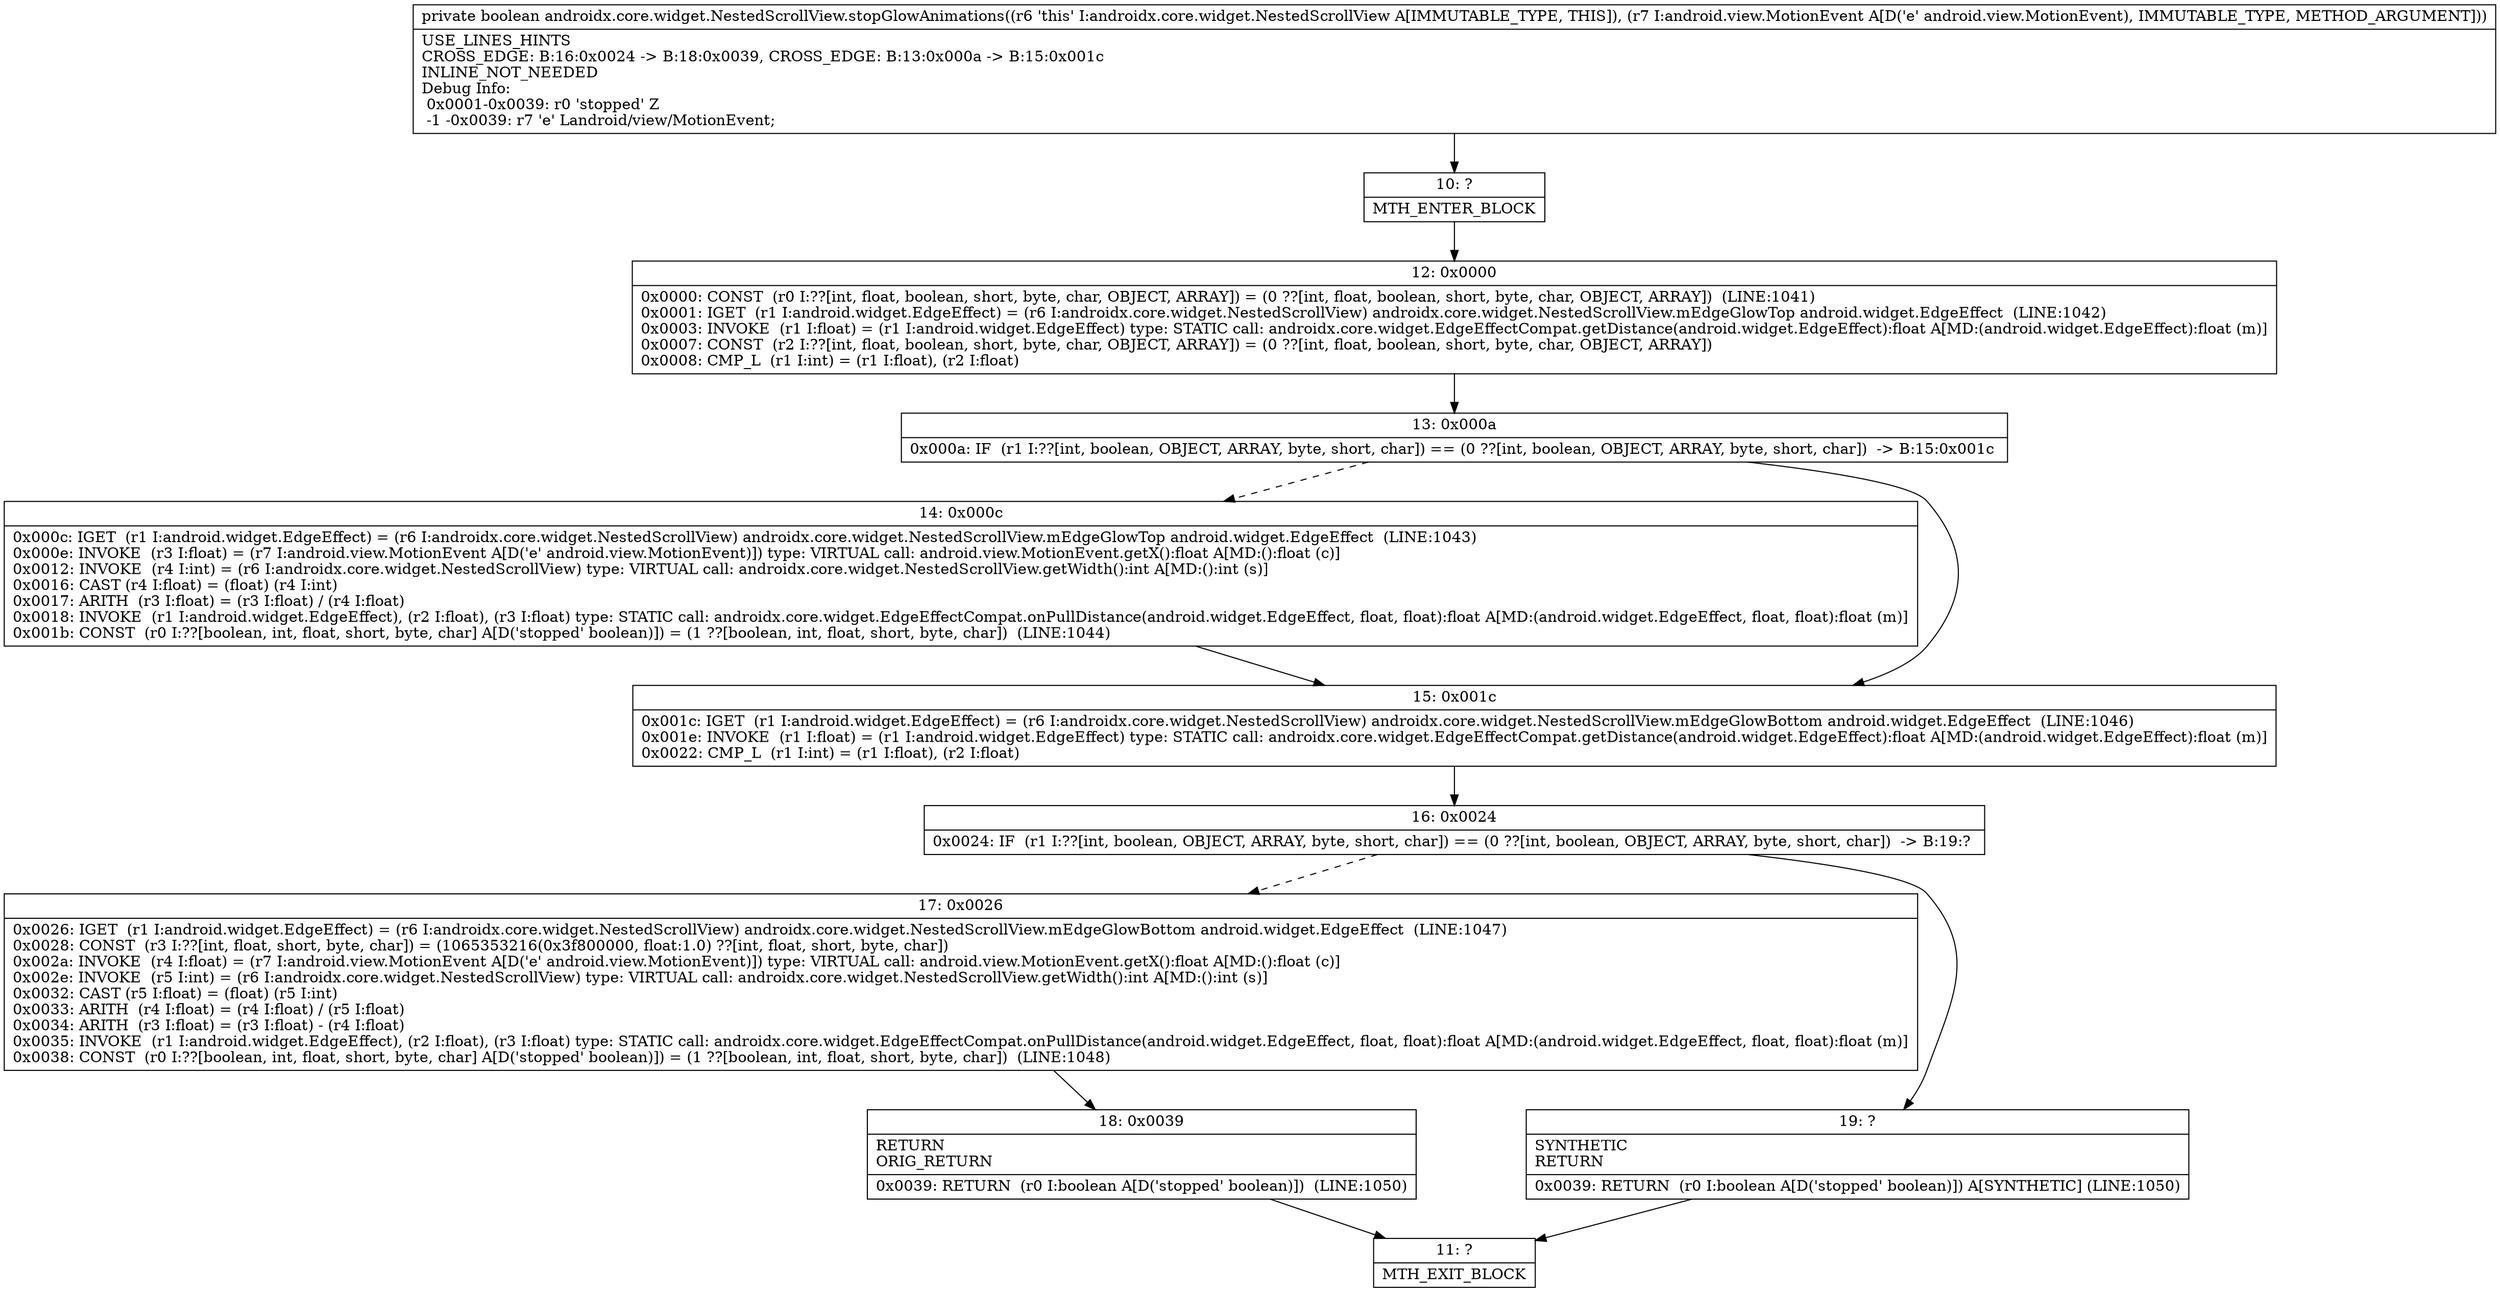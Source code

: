 digraph "CFG forandroidx.core.widget.NestedScrollView.stopGlowAnimations(Landroid\/view\/MotionEvent;)Z" {
Node_10 [shape=record,label="{10\:\ ?|MTH_ENTER_BLOCK\l}"];
Node_12 [shape=record,label="{12\:\ 0x0000|0x0000: CONST  (r0 I:??[int, float, boolean, short, byte, char, OBJECT, ARRAY]) = (0 ??[int, float, boolean, short, byte, char, OBJECT, ARRAY])  (LINE:1041)\l0x0001: IGET  (r1 I:android.widget.EdgeEffect) = (r6 I:androidx.core.widget.NestedScrollView) androidx.core.widget.NestedScrollView.mEdgeGlowTop android.widget.EdgeEffect  (LINE:1042)\l0x0003: INVOKE  (r1 I:float) = (r1 I:android.widget.EdgeEffect) type: STATIC call: androidx.core.widget.EdgeEffectCompat.getDistance(android.widget.EdgeEffect):float A[MD:(android.widget.EdgeEffect):float (m)]\l0x0007: CONST  (r2 I:??[int, float, boolean, short, byte, char, OBJECT, ARRAY]) = (0 ??[int, float, boolean, short, byte, char, OBJECT, ARRAY]) \l0x0008: CMP_L  (r1 I:int) = (r1 I:float), (r2 I:float) \l}"];
Node_13 [shape=record,label="{13\:\ 0x000a|0x000a: IF  (r1 I:??[int, boolean, OBJECT, ARRAY, byte, short, char]) == (0 ??[int, boolean, OBJECT, ARRAY, byte, short, char])  \-\> B:15:0x001c \l}"];
Node_14 [shape=record,label="{14\:\ 0x000c|0x000c: IGET  (r1 I:android.widget.EdgeEffect) = (r6 I:androidx.core.widget.NestedScrollView) androidx.core.widget.NestedScrollView.mEdgeGlowTop android.widget.EdgeEffect  (LINE:1043)\l0x000e: INVOKE  (r3 I:float) = (r7 I:android.view.MotionEvent A[D('e' android.view.MotionEvent)]) type: VIRTUAL call: android.view.MotionEvent.getX():float A[MD:():float (c)]\l0x0012: INVOKE  (r4 I:int) = (r6 I:androidx.core.widget.NestedScrollView) type: VIRTUAL call: androidx.core.widget.NestedScrollView.getWidth():int A[MD:():int (s)]\l0x0016: CAST (r4 I:float) = (float) (r4 I:int) \l0x0017: ARITH  (r3 I:float) = (r3 I:float) \/ (r4 I:float) \l0x0018: INVOKE  (r1 I:android.widget.EdgeEffect), (r2 I:float), (r3 I:float) type: STATIC call: androidx.core.widget.EdgeEffectCompat.onPullDistance(android.widget.EdgeEffect, float, float):float A[MD:(android.widget.EdgeEffect, float, float):float (m)]\l0x001b: CONST  (r0 I:??[boolean, int, float, short, byte, char] A[D('stopped' boolean)]) = (1 ??[boolean, int, float, short, byte, char])  (LINE:1044)\l}"];
Node_15 [shape=record,label="{15\:\ 0x001c|0x001c: IGET  (r1 I:android.widget.EdgeEffect) = (r6 I:androidx.core.widget.NestedScrollView) androidx.core.widget.NestedScrollView.mEdgeGlowBottom android.widget.EdgeEffect  (LINE:1046)\l0x001e: INVOKE  (r1 I:float) = (r1 I:android.widget.EdgeEffect) type: STATIC call: androidx.core.widget.EdgeEffectCompat.getDistance(android.widget.EdgeEffect):float A[MD:(android.widget.EdgeEffect):float (m)]\l0x0022: CMP_L  (r1 I:int) = (r1 I:float), (r2 I:float) \l}"];
Node_16 [shape=record,label="{16\:\ 0x0024|0x0024: IF  (r1 I:??[int, boolean, OBJECT, ARRAY, byte, short, char]) == (0 ??[int, boolean, OBJECT, ARRAY, byte, short, char])  \-\> B:19:? \l}"];
Node_17 [shape=record,label="{17\:\ 0x0026|0x0026: IGET  (r1 I:android.widget.EdgeEffect) = (r6 I:androidx.core.widget.NestedScrollView) androidx.core.widget.NestedScrollView.mEdgeGlowBottom android.widget.EdgeEffect  (LINE:1047)\l0x0028: CONST  (r3 I:??[int, float, short, byte, char]) = (1065353216(0x3f800000, float:1.0) ??[int, float, short, byte, char]) \l0x002a: INVOKE  (r4 I:float) = (r7 I:android.view.MotionEvent A[D('e' android.view.MotionEvent)]) type: VIRTUAL call: android.view.MotionEvent.getX():float A[MD:():float (c)]\l0x002e: INVOKE  (r5 I:int) = (r6 I:androidx.core.widget.NestedScrollView) type: VIRTUAL call: androidx.core.widget.NestedScrollView.getWidth():int A[MD:():int (s)]\l0x0032: CAST (r5 I:float) = (float) (r5 I:int) \l0x0033: ARITH  (r4 I:float) = (r4 I:float) \/ (r5 I:float) \l0x0034: ARITH  (r3 I:float) = (r3 I:float) \- (r4 I:float) \l0x0035: INVOKE  (r1 I:android.widget.EdgeEffect), (r2 I:float), (r3 I:float) type: STATIC call: androidx.core.widget.EdgeEffectCompat.onPullDistance(android.widget.EdgeEffect, float, float):float A[MD:(android.widget.EdgeEffect, float, float):float (m)]\l0x0038: CONST  (r0 I:??[boolean, int, float, short, byte, char] A[D('stopped' boolean)]) = (1 ??[boolean, int, float, short, byte, char])  (LINE:1048)\l}"];
Node_18 [shape=record,label="{18\:\ 0x0039|RETURN\lORIG_RETURN\l|0x0039: RETURN  (r0 I:boolean A[D('stopped' boolean)])  (LINE:1050)\l}"];
Node_11 [shape=record,label="{11\:\ ?|MTH_EXIT_BLOCK\l}"];
Node_19 [shape=record,label="{19\:\ ?|SYNTHETIC\lRETURN\l|0x0039: RETURN  (r0 I:boolean A[D('stopped' boolean)]) A[SYNTHETIC] (LINE:1050)\l}"];
MethodNode[shape=record,label="{private boolean androidx.core.widget.NestedScrollView.stopGlowAnimations((r6 'this' I:androidx.core.widget.NestedScrollView A[IMMUTABLE_TYPE, THIS]), (r7 I:android.view.MotionEvent A[D('e' android.view.MotionEvent), IMMUTABLE_TYPE, METHOD_ARGUMENT]))  | USE_LINES_HINTS\lCROSS_EDGE: B:16:0x0024 \-\> B:18:0x0039, CROSS_EDGE: B:13:0x000a \-\> B:15:0x001c\lINLINE_NOT_NEEDED\lDebug Info:\l  0x0001\-0x0039: r0 'stopped' Z\l  \-1 \-0x0039: r7 'e' Landroid\/view\/MotionEvent;\l}"];
MethodNode -> Node_10;Node_10 -> Node_12;
Node_12 -> Node_13;
Node_13 -> Node_14[style=dashed];
Node_13 -> Node_15;
Node_14 -> Node_15;
Node_15 -> Node_16;
Node_16 -> Node_17[style=dashed];
Node_16 -> Node_19;
Node_17 -> Node_18;
Node_18 -> Node_11;
Node_19 -> Node_11;
}


